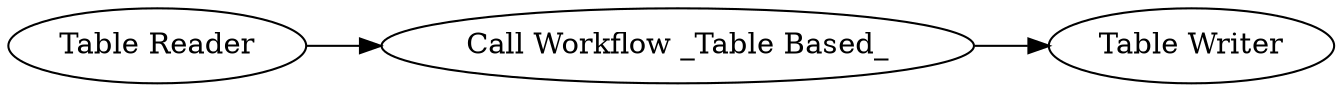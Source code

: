 digraph {
	1 -> 353
	353 -> 352
	1 [label="Table Reader"]
	353 [label="Call Workflow _Table Based_"]
	352 [label="Table Writer"]
	rankdir=LR
}

